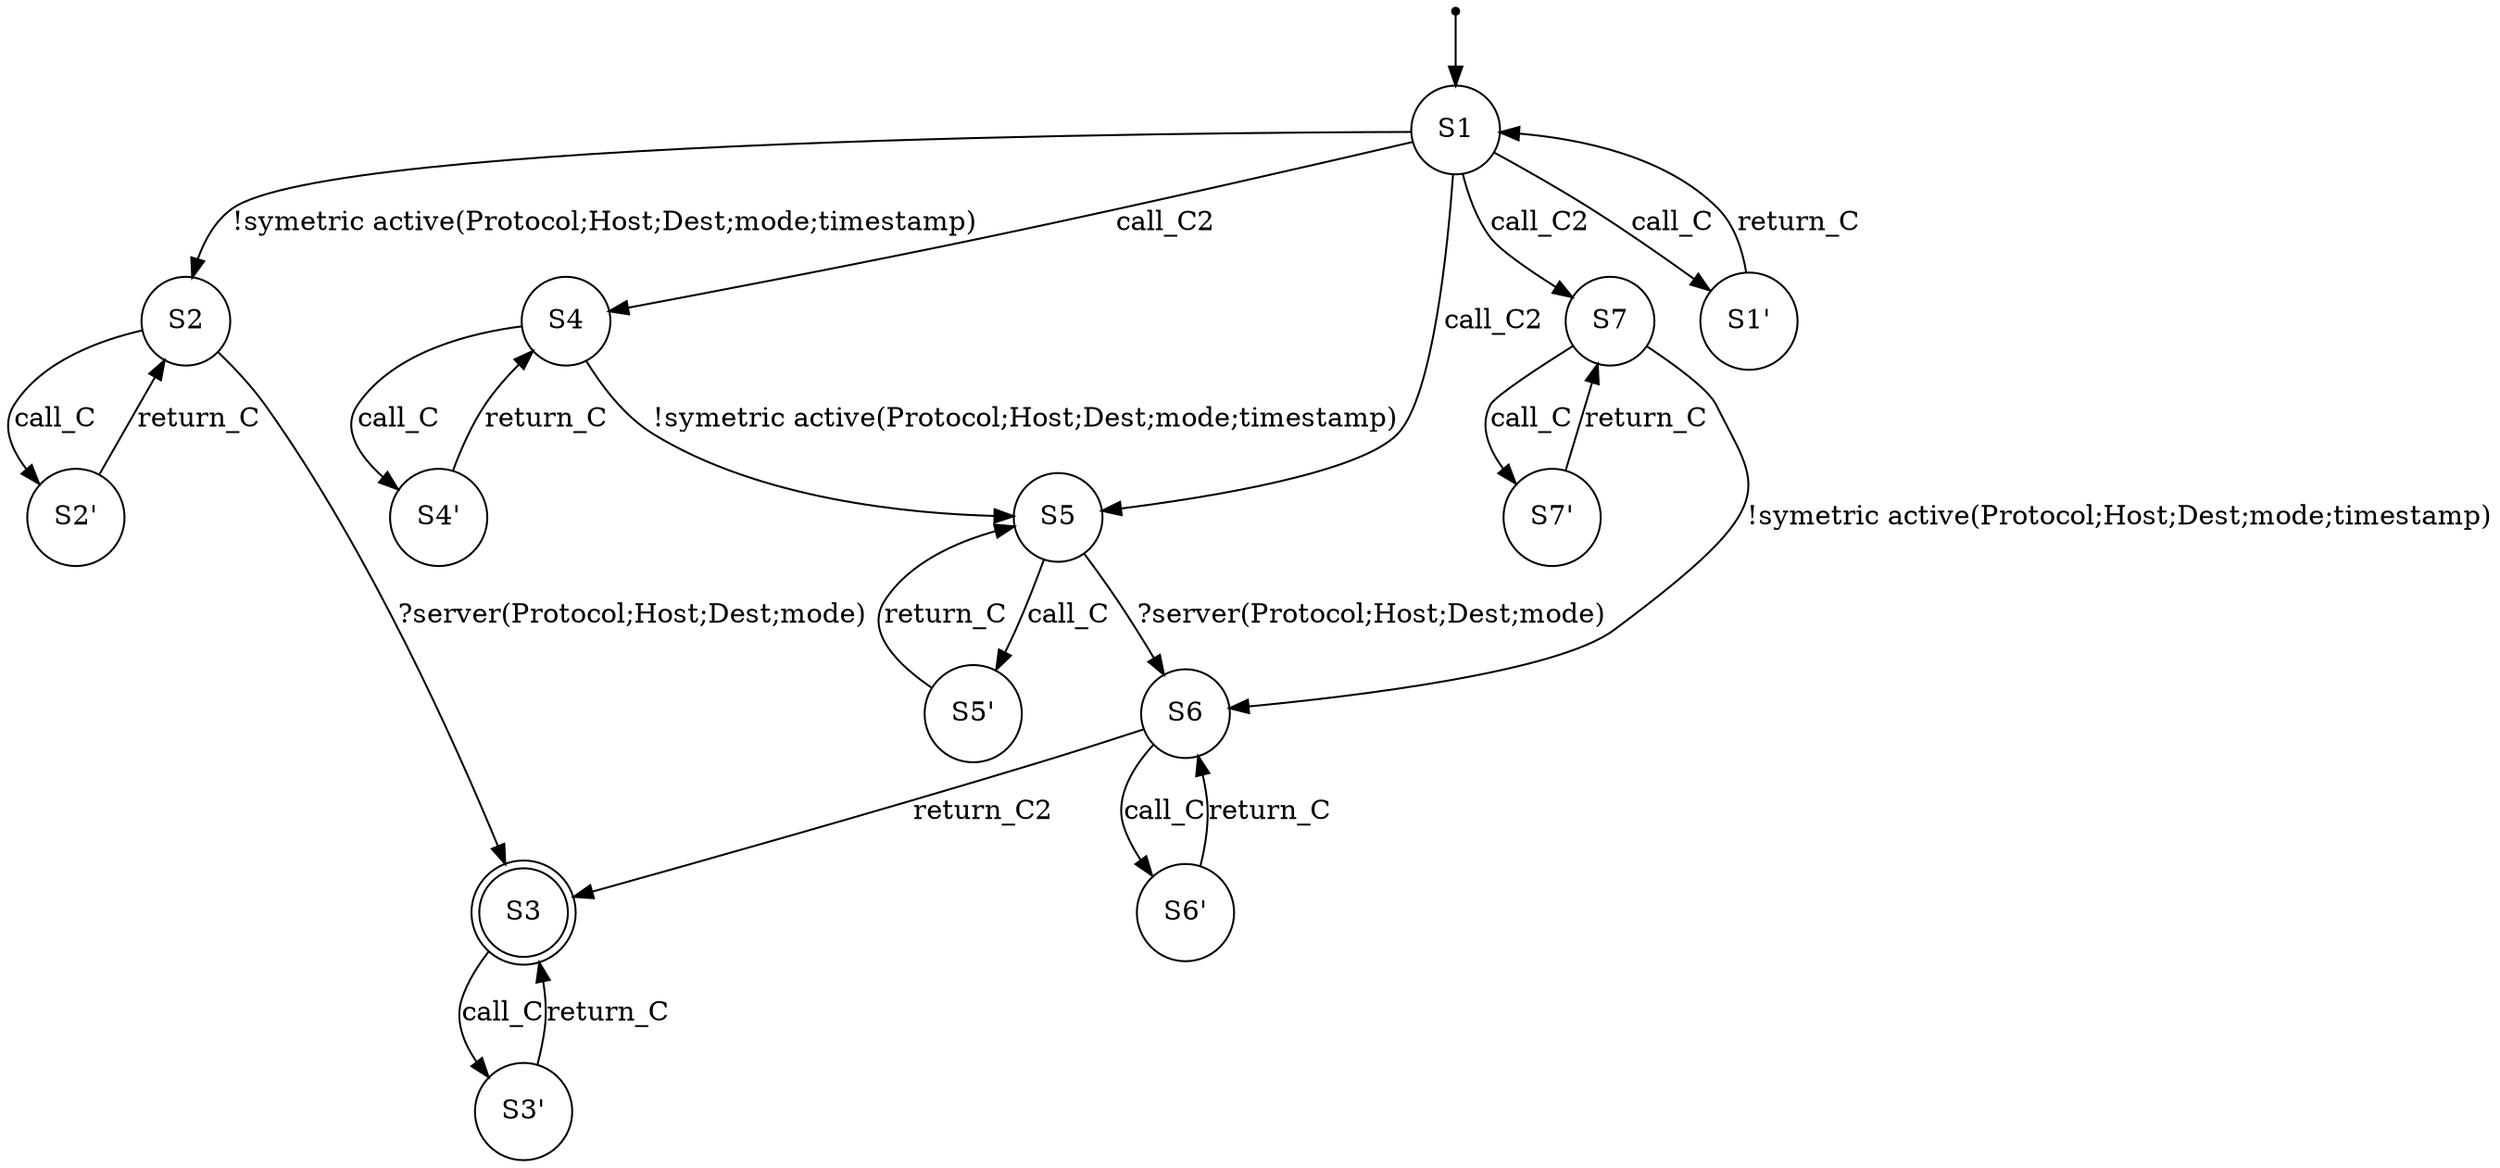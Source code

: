 digraph LTS {
S00[shape=point]
S1[label=S1,shape=circle];
S2[label=S2,shape=circle];
S3[label=S3,shape=doublecircle];
S4[label=S4,shape=circle];
S5[label=S5,shape=circle];
S6[label=S6,shape=circle];
S7[label=S7,shape=circle];
"S1'"[label="S1'",shape=circle];
"S2'"[label="S2'",shape=circle];
"S3'"[label="S3'",shape=circle];
"S4'"[label="S4'",shape=circle];
"S5'"[label="S5'",shape=circle];
"S6'"[label="S6'",shape=circle];
"S7'"[label="S7'",shape=circle];
S00 -> S1
S1 -> S2[label ="!symetric active(Protocol;Host;Dest;mode;timestamp)"];
S1 -> S4[label ="call_C2"];
S1 -> S5[label ="call_C2"];
S1 -> S7[label ="call_C2"];
S2 -> S3[label ="?server(Protocol;Host;Dest;mode)"];
S4 -> S5[label ="!symetric active(Protocol;Host;Dest;mode;timestamp)"];
S5 -> S6[label ="?server(Protocol;Host;Dest;mode)"];
S6 -> S3[label ="return_C2"];
S7 -> S6[label ="!symetric active(Protocol;Host;Dest;mode;timestamp)"];
S1 -> "S1'"[label ="call_C"]
"S1'" -> S1[label ="return_C"]
S2 -> "S2'"[label ="call_C"]
"S2'" -> S2[label ="return_C"]
S3 -> "S3'"[label ="call_C"]
"S3'" -> S3[label ="return_C"]
S4 -> "S4'"[label ="call_C"]
"S4'" -> S4[label ="return_C"]
S5 -> "S5'"[label ="call_C"]
"S5'" -> S5[label ="return_C"]
S6 -> "S6'"[label ="call_C"]
"S6'" -> S6[label ="return_C"]
S7 -> "S7'"[label ="call_C"]
"S7'" -> S7[label ="return_C"]
}
